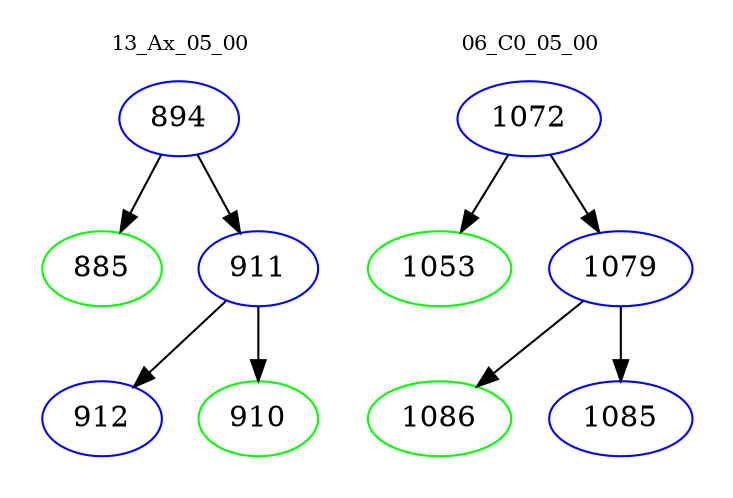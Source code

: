 digraph{
subgraph cluster_0 {
color = white
label = "13_Ax_05_00";
fontsize=10;
T0_894 [label="894", color="blue"]
T0_894 -> T0_885 [color="black"]
T0_885 [label="885", color="green"]
T0_894 -> T0_911 [color="black"]
T0_911 [label="911", color="blue"]
T0_911 -> T0_912 [color="black"]
T0_912 [label="912", color="blue"]
T0_911 -> T0_910 [color="black"]
T0_910 [label="910", color="green"]
}
subgraph cluster_1 {
color = white
label = "06_C0_05_00";
fontsize=10;
T1_1072 [label="1072", color="blue"]
T1_1072 -> T1_1053 [color="black"]
T1_1053 [label="1053", color="green"]
T1_1072 -> T1_1079 [color="black"]
T1_1079 [label="1079", color="blue"]
T1_1079 -> T1_1086 [color="black"]
T1_1086 [label="1086", color="green"]
T1_1079 -> T1_1085 [color="black"]
T1_1085 [label="1085", color="blue"]
}
}

